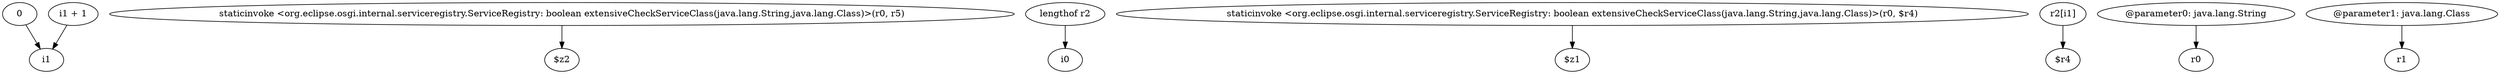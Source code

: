 digraph g {
0[label="0"]
1[label="i1"]
0->1[label=""]
2[label="i1 + 1"]
2->1[label=""]
3[label="staticinvoke <org.eclipse.osgi.internal.serviceregistry.ServiceRegistry: boolean extensiveCheckServiceClass(java.lang.String,java.lang.Class)>(r0, r5)"]
4[label="$z2"]
3->4[label=""]
5[label="lengthof r2"]
6[label="i0"]
5->6[label=""]
7[label="staticinvoke <org.eclipse.osgi.internal.serviceregistry.ServiceRegistry: boolean extensiveCheckServiceClass(java.lang.String,java.lang.Class)>(r0, $r4)"]
8[label="$z1"]
7->8[label=""]
9[label="r2[i1]"]
10[label="$r4"]
9->10[label=""]
11[label="@parameter0: java.lang.String"]
12[label="r0"]
11->12[label=""]
13[label="@parameter1: java.lang.Class"]
14[label="r1"]
13->14[label=""]
}